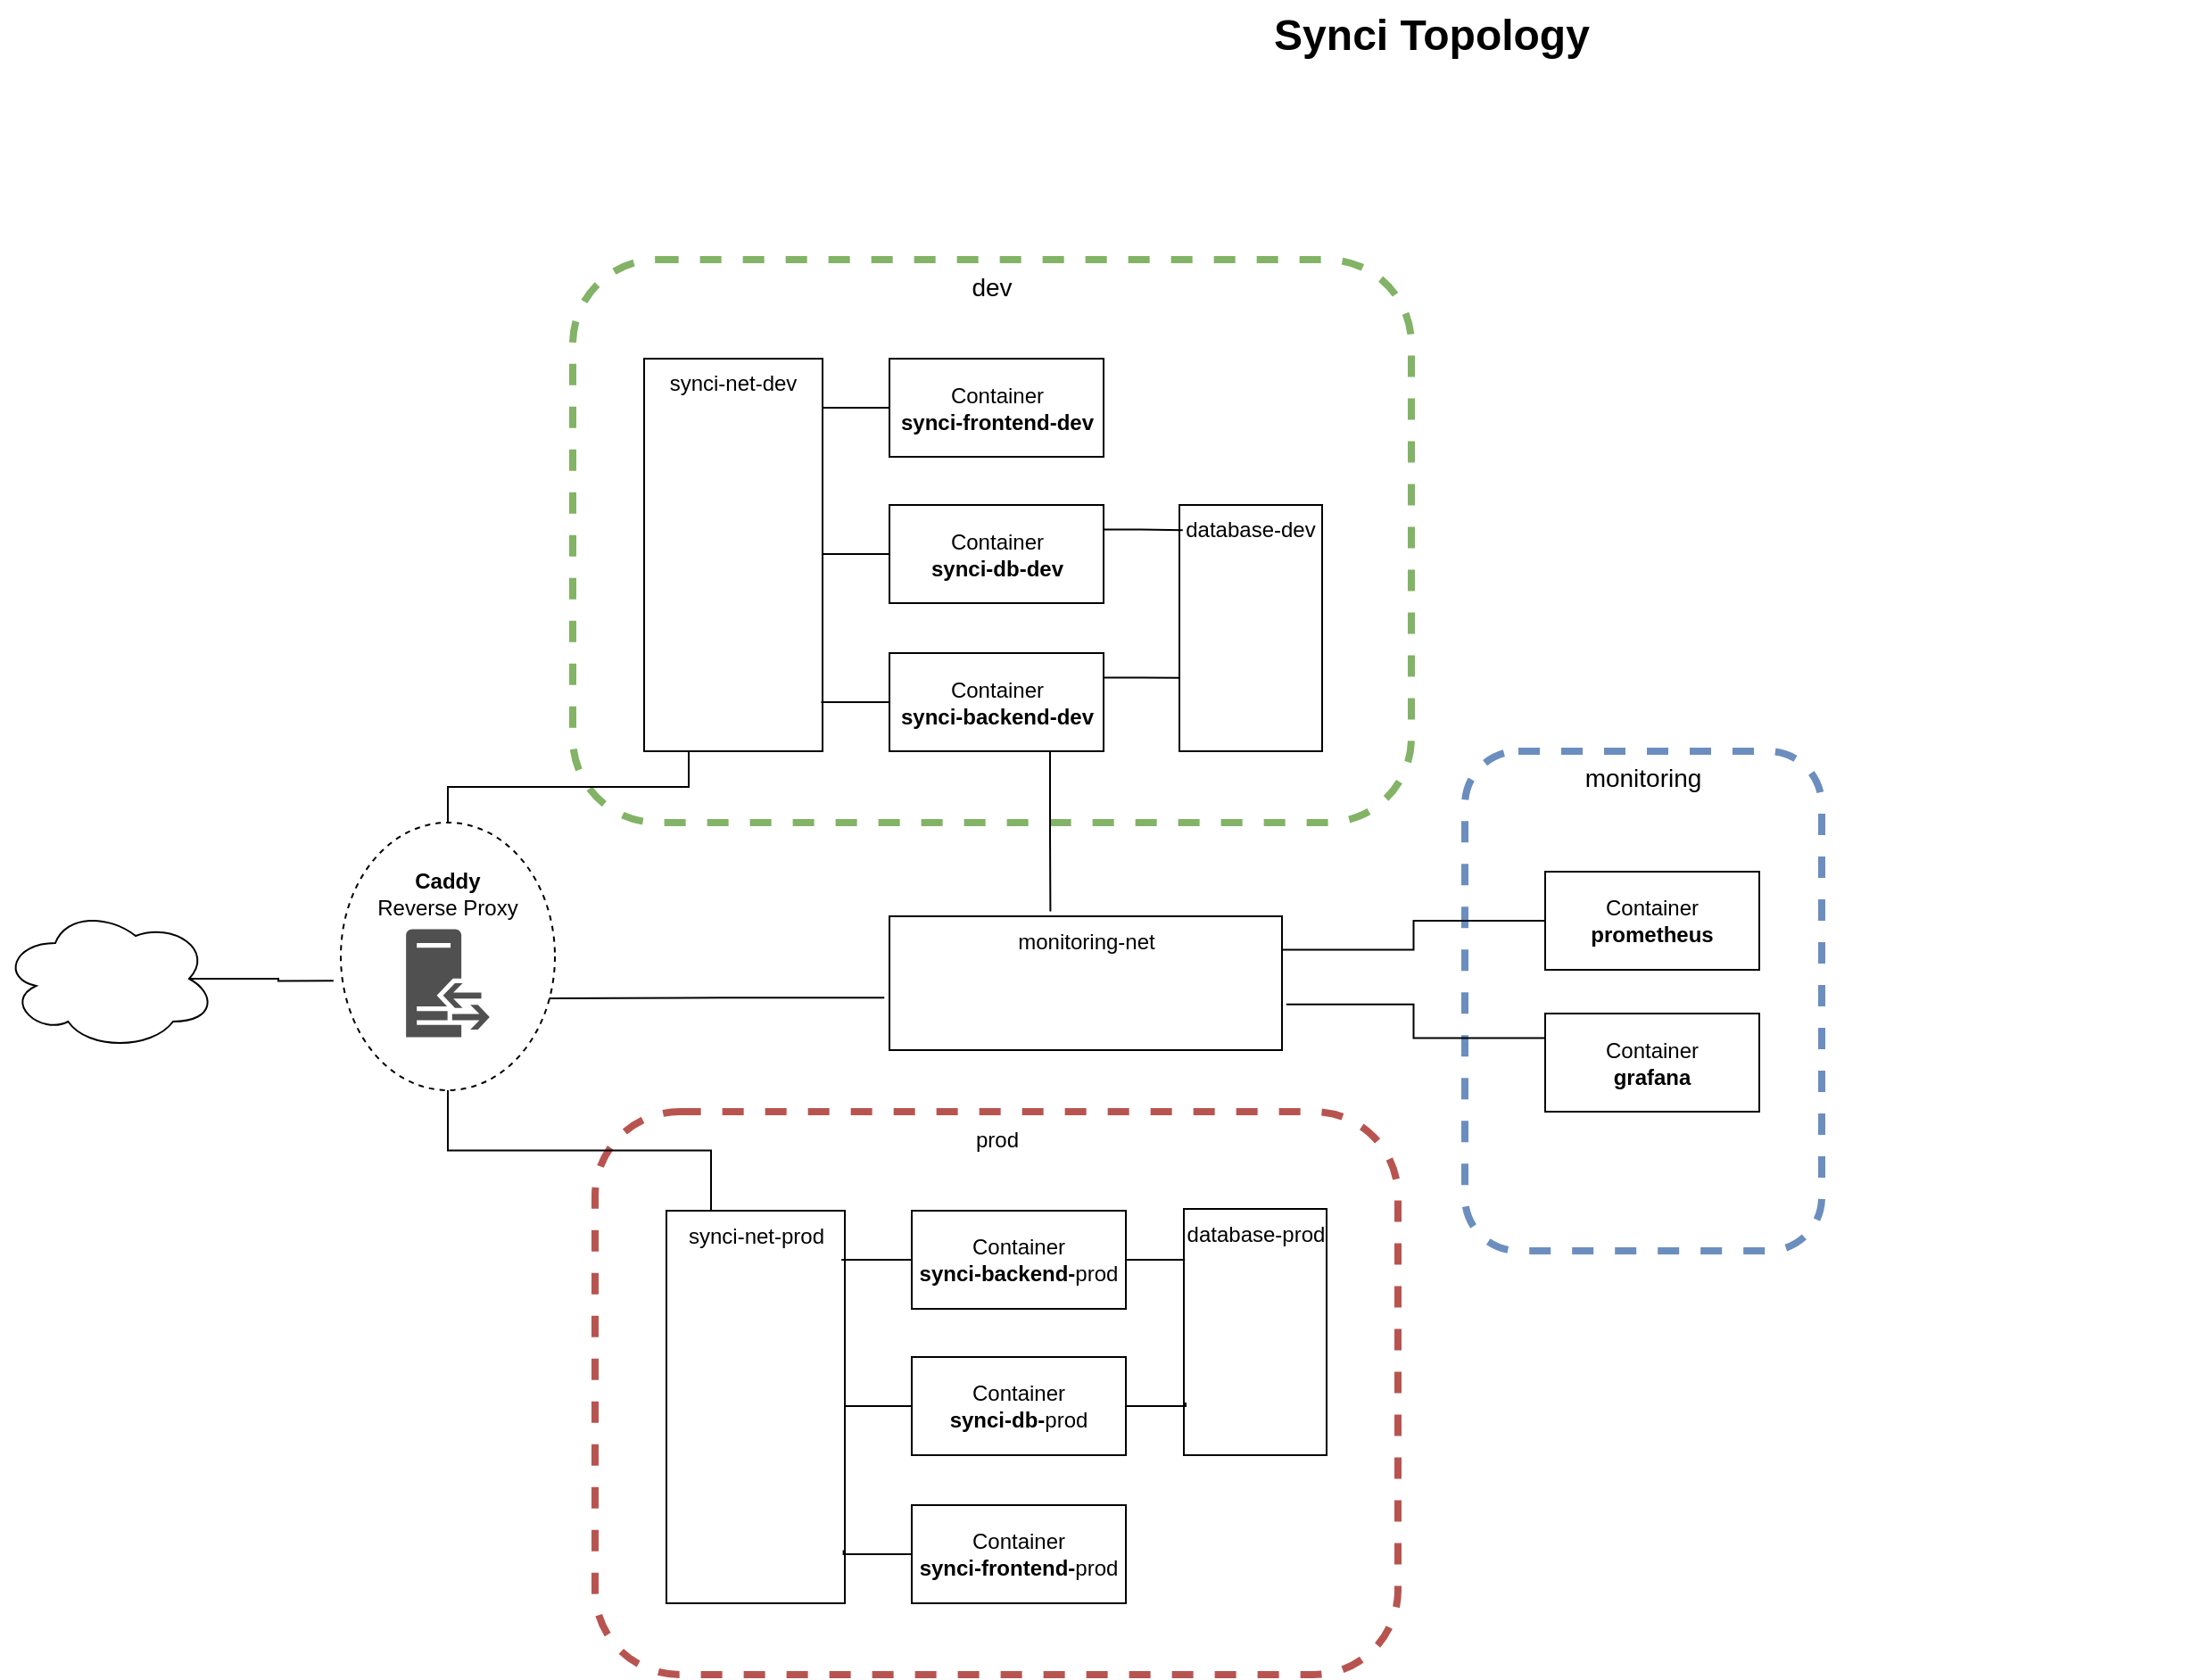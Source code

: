 <mxfile version="24.7.17">
  <diagram name="Page-1" id="e3a06f82-3646-2815-327d-82caf3d4e204">
    <mxGraphModel dx="1235" dy="791" grid="1" gridSize="10" guides="1" tooltips="1" connect="1" arrows="1" fold="1" page="1" pageScale="1.5" pageWidth="1169" pageHeight="826" background="none" math="0" shadow="0">
      <root>
        <mxCell id="0" style=";html=1;" />
        <mxCell id="1" style=";html=1;" parent="0" />
        <mxCell id="fnQi2RxQKWA64FvyqPg7-61" value="" style="ellipse;whiteSpace=wrap;html=1;fillColor=none;dashed=1;" parent="1" vertex="1">
          <mxGeometry x="310" y="490" width="120" height="150" as="geometry" />
        </mxCell>
        <mxCell id="6a7d8f32e03d9370-60" value="dev" style="whiteSpace=wrap;html=1;fillColor=none;fontSize=14;strokeColor=#82b366;verticalAlign=top;strokeWidth=4;dashed=1;rounded=1;" parent="1" vertex="1">
          <mxGeometry x="440" y="174.5" width="470" height="315.5" as="geometry" />
        </mxCell>
        <mxCell id="6a7d8f32e03d9370-62" value="Synci Topology" style="text;strokeColor=none;fillColor=none;html=1;fontSize=24;fontStyle=1;verticalAlign=middle;align=center;" parent="1" vertex="1">
          <mxGeometry x="490" y="29" width="861" height="40" as="geometry" />
        </mxCell>
        <mxCell id="fnQi2RxQKWA64FvyqPg7-3" value="" style="sketch=0;pointerEvents=1;shadow=0;dashed=0;html=1;strokeColor=none;fillColor=#505050;labelPosition=center;verticalLabelPosition=bottom;verticalAlign=top;outlineConnect=0;align=center;shape=mxgraph.office.servers.reverse_proxy;" parent="1" vertex="1">
          <mxGeometry x="346.57" y="549.72" width="46.85" height="60.56" as="geometry" />
        </mxCell>
        <mxCell id="fnQi2RxQKWA64FvyqPg7-4" value="&lt;b&gt;Caddy &lt;br&gt;&lt;/b&gt;Reverse Proxy" style="text;html=1;align=center;verticalAlign=middle;whiteSpace=wrap;rounded=0;" parent="1" vertex="1">
          <mxGeometry x="309.99" y="509.72" width="120" height="40" as="geometry" />
        </mxCell>
        <mxCell id="fnQi2RxQKWA64FvyqPg7-58" style="edgeStyle=orthogonalEdgeStyle;rounded=0;orthogonalLoop=1;jettySize=auto;html=1;exitX=0.75;exitY=1;exitDx=0;exitDy=0;entryX=0.41;entryY=-0.036;entryDx=0;entryDy=0;endArrow=none;endFill=0;entryPerimeter=0;" parent="1" source="fnQi2RxQKWA64FvyqPg7-8" target="fnQi2RxQKWA64FvyqPg7-23" edge="1">
          <mxGeometry relative="1" as="geometry" />
        </mxCell>
        <mxCell id="fnQi2RxQKWA64FvyqPg7-8" value="Container&lt;br&gt;&lt;b&gt;synci-backend-dev&lt;/b&gt;" style="html=1;whiteSpace=wrap;" parent="1" vertex="1">
          <mxGeometry x="617.5" y="395" width="120" height="55" as="geometry" />
        </mxCell>
        <mxCell id="fnQi2RxQKWA64FvyqPg7-9" value="Container&lt;br&gt;&lt;b&gt;synci-frontend-dev&lt;/b&gt;" style="html=1;whiteSpace=wrap;" parent="1" vertex="1">
          <mxGeometry x="617.5" y="230" width="120" height="55" as="geometry" />
        </mxCell>
        <mxCell id="fnQi2RxQKWA64FvyqPg7-39" style="edgeStyle=orthogonalEdgeStyle;rounded=0;orthogonalLoop=1;jettySize=auto;html=1;exitX=0;exitY=0.5;exitDx=0;exitDy=0;entryX=1;entryY=0.5;entryDx=0;entryDy=0;endArrow=none;endFill=0;" parent="1" source="fnQi2RxQKWA64FvyqPg7-10" target="fnQi2RxQKWA64FvyqPg7-24" edge="1">
          <mxGeometry relative="1" as="geometry" />
        </mxCell>
        <mxCell id="fnQi2RxQKWA64FvyqPg7-10" value="Container&lt;br&gt;&lt;b&gt;synci-db-dev&lt;/b&gt;" style="html=1;whiteSpace=wrap;" parent="1" vertex="1">
          <mxGeometry x="617.5" y="312" width="120" height="55" as="geometry" />
        </mxCell>
        <mxCell id="fnQi2RxQKWA64FvyqPg7-11" value="" style="ellipse;shape=cloud;whiteSpace=wrap;html=1;" parent="1" vertex="1">
          <mxGeometry x="120" y="537.5" width="120" height="80" as="geometry" />
        </mxCell>
        <mxCell id="fnQi2RxQKWA64FvyqPg7-21" value="database-dev" style="rounded=0;whiteSpace=wrap;html=1;align=center;verticalAlign=top;" parent="1" vertex="1">
          <mxGeometry x="780" y="312" width="80" height="138" as="geometry" />
        </mxCell>
        <mxCell id="fnQi2RxQKWA64FvyqPg7-23" value="monitoring-net" style="rounded=0;whiteSpace=wrap;html=1;verticalAlign=top;" parent="1" vertex="1">
          <mxGeometry x="617.5" y="542.5" width="220" height="75" as="geometry" />
        </mxCell>
        <mxCell id="fnQi2RxQKWA64FvyqPg7-63" style="edgeStyle=orthogonalEdgeStyle;rounded=0;orthogonalLoop=1;jettySize=auto;html=1;exitX=0.25;exitY=1;exitDx=0;exitDy=0;entryX=0.5;entryY=0;entryDx=0;entryDy=0;endArrow=none;endFill=0;" parent="1" source="fnQi2RxQKWA64FvyqPg7-24" target="fnQi2RxQKWA64FvyqPg7-61" edge="1">
          <mxGeometry relative="1" as="geometry" />
        </mxCell>
        <mxCell id="fnQi2RxQKWA64FvyqPg7-24" value="synci-net-dev" style="rounded=0;whiteSpace=wrap;html=1;verticalAlign=top;" parent="1" vertex="1">
          <mxGeometry x="480" y="230" width="100" height="220" as="geometry" />
        </mxCell>
        <mxCell id="fnQi2RxQKWA64FvyqPg7-26" value="monitoring" style="whiteSpace=wrap;html=1;fillColor=none;fontSize=14;strokeColor=#6c8ebf;verticalAlign=top;strokeWidth=4;dashed=1;rounded=1;" parent="1" vertex="1">
          <mxGeometry x="940" y="450" width="200" height="280" as="geometry" />
        </mxCell>
        <mxCell id="fnQi2RxQKWA64FvyqPg7-74" style="edgeStyle=orthogonalEdgeStyle;rounded=0;orthogonalLoop=1;jettySize=auto;html=1;exitX=0;exitY=0.25;exitDx=0;exitDy=0;entryX=1.011;entryY=0.659;entryDx=0;entryDy=0;entryPerimeter=0;endArrow=none;endFill=0;" parent="1" source="fnQi2RxQKWA64FvyqPg7-27" target="fnQi2RxQKWA64FvyqPg7-23" edge="1">
          <mxGeometry relative="1" as="geometry" />
        </mxCell>
        <mxCell id="fnQi2RxQKWA64FvyqPg7-27" value="Container&lt;br&gt;&lt;b&gt;grafana&lt;/b&gt;" style="html=1;whiteSpace=wrap;" parent="1" vertex="1">
          <mxGeometry x="985" y="597" width="120" height="55" as="geometry" />
        </mxCell>
        <mxCell id="fnQi2RxQKWA64FvyqPg7-73" style="edgeStyle=orthogonalEdgeStyle;rounded=0;orthogonalLoop=1;jettySize=auto;html=1;exitX=0;exitY=0.5;exitDx=0;exitDy=0;entryX=1;entryY=0.25;entryDx=0;entryDy=0;endArrow=none;endFill=0;" parent="1" source="fnQi2RxQKWA64FvyqPg7-28" target="fnQi2RxQKWA64FvyqPg7-23" edge="1">
          <mxGeometry relative="1" as="geometry" />
        </mxCell>
        <mxCell id="fnQi2RxQKWA64FvyqPg7-28" value="Container&lt;br&gt;&lt;b&gt;prometheus&lt;/b&gt;" style="html=1;whiteSpace=wrap;" parent="1" vertex="1">
          <mxGeometry x="985" y="517.5" width="120" height="55" as="geometry" />
        </mxCell>
        <mxCell id="fnQi2RxQKWA64FvyqPg7-33" style="edgeStyle=orthogonalEdgeStyle;rounded=0;orthogonalLoop=1;jettySize=auto;html=1;exitX=1;exitY=0.25;exitDx=0;exitDy=0;entryX=0.024;entryY=0.102;entryDx=0;entryDy=0;entryPerimeter=0;endArrow=none;endFill=0;" parent="1" source="fnQi2RxQKWA64FvyqPg7-10" target="fnQi2RxQKWA64FvyqPg7-21" edge="1">
          <mxGeometry relative="1" as="geometry" />
        </mxCell>
        <mxCell id="fnQi2RxQKWA64FvyqPg7-35" style="edgeStyle=orthogonalEdgeStyle;rounded=0;orthogonalLoop=1;jettySize=auto;html=1;exitX=1;exitY=0.25;exitDx=0;exitDy=0;entryX=0.005;entryY=0.702;entryDx=0;entryDy=0;entryPerimeter=0;endArrow=none;endFill=0;" parent="1" source="fnQi2RxQKWA64FvyqPg7-8" target="fnQi2RxQKWA64FvyqPg7-21" edge="1">
          <mxGeometry relative="1" as="geometry" />
        </mxCell>
        <mxCell id="fnQi2RxQKWA64FvyqPg7-38" style="edgeStyle=orthogonalEdgeStyle;rounded=0;orthogonalLoop=1;jettySize=auto;html=1;exitX=0;exitY=0.5;exitDx=0;exitDy=0;entryX=0.997;entryY=0.121;entryDx=0;entryDy=0;entryPerimeter=0;endArrow=none;endFill=0;" parent="1" source="fnQi2RxQKWA64FvyqPg7-9" target="fnQi2RxQKWA64FvyqPg7-24" edge="1">
          <mxGeometry relative="1" as="geometry" />
        </mxCell>
        <mxCell id="fnQi2RxQKWA64FvyqPg7-40" style="edgeStyle=orthogonalEdgeStyle;rounded=0;orthogonalLoop=1;jettySize=auto;html=1;exitX=0;exitY=0.5;exitDx=0;exitDy=0;entryX=0.992;entryY=0.877;entryDx=0;entryDy=0;entryPerimeter=0;endArrow=none;endFill=0;" parent="1" source="fnQi2RxQKWA64FvyqPg7-8" target="fnQi2RxQKWA64FvyqPg7-24" edge="1">
          <mxGeometry relative="1" as="geometry" />
        </mxCell>
        <mxCell id="fnQi2RxQKWA64FvyqPg7-42" value="&lt;span style=&quot;font-size: 12px;&quot;&gt;prod&lt;/span&gt;" style="whiteSpace=wrap;html=1;fillColor=none;fontSize=14;strokeColor=#b85450;verticalAlign=top;strokeWidth=4;dashed=1;rounded=1;" parent="1" vertex="1">
          <mxGeometry x="452.5" y="652" width="450" height="315.5" as="geometry" />
        </mxCell>
        <mxCell id="fnQi2RxQKWA64FvyqPg7-44" value="Container&lt;br&gt;&lt;b&gt;synci-backend-&lt;/b&gt;prod" style="html=1;whiteSpace=wrap;" parent="1" vertex="1">
          <mxGeometry x="630" y="707.5" width="120" height="55" as="geometry" />
        </mxCell>
        <mxCell id="fnQi2RxQKWA64FvyqPg7-45" value="Container&lt;br&gt;&lt;b&gt;synci-frontend-&lt;/b&gt;prod" style="html=1;whiteSpace=wrap;" parent="1" vertex="1">
          <mxGeometry x="630" y="872.5" width="120" height="55" as="geometry" />
        </mxCell>
        <mxCell id="fnQi2RxQKWA64FvyqPg7-46" style="edgeStyle=orthogonalEdgeStyle;rounded=0;orthogonalLoop=1;jettySize=auto;html=1;exitX=0;exitY=0.5;exitDx=0;exitDy=0;entryX=1;entryY=0.5;entryDx=0;entryDy=0;endArrow=none;endFill=0;" parent="1" source="fnQi2RxQKWA64FvyqPg7-47" target="fnQi2RxQKWA64FvyqPg7-49" edge="1">
          <mxGeometry relative="1" as="geometry" />
        </mxCell>
        <mxCell id="fnQi2RxQKWA64FvyqPg7-47" value="Container&lt;br&gt;&lt;b&gt;synci-db-&lt;/b&gt;prod" style="html=1;whiteSpace=wrap;" parent="1" vertex="1">
          <mxGeometry x="630" y="789.5" width="120" height="55" as="geometry" />
        </mxCell>
        <mxCell id="fnQi2RxQKWA64FvyqPg7-48" value="database-prod" style="rounded=0;whiteSpace=wrap;html=1;align=center;verticalAlign=top;" parent="1" vertex="1">
          <mxGeometry x="782.5" y="706.5" width="80" height="138" as="geometry" />
        </mxCell>
        <mxCell id="fnQi2RxQKWA64FvyqPg7-62" style="edgeStyle=orthogonalEdgeStyle;rounded=0;orthogonalLoop=1;jettySize=auto;html=1;exitX=0.25;exitY=0;exitDx=0;exitDy=0;entryX=0.5;entryY=1;entryDx=0;entryDy=0;endArrow=none;endFill=0;" parent="1" source="fnQi2RxQKWA64FvyqPg7-49" target="fnQi2RxQKWA64FvyqPg7-61" edge="1">
          <mxGeometry relative="1" as="geometry" />
        </mxCell>
        <mxCell id="fnQi2RxQKWA64FvyqPg7-49" value="synci-net-prod" style="rounded=0;whiteSpace=wrap;html=1;verticalAlign=top;" parent="1" vertex="1">
          <mxGeometry x="492.5" y="707.5" width="100" height="220" as="geometry" />
        </mxCell>
        <mxCell id="fnQi2RxQKWA64FvyqPg7-64" style="edgeStyle=orthogonalEdgeStyle;rounded=0;orthogonalLoop=1;jettySize=auto;html=1;exitX=-0.013;exitY=0.608;exitDx=0;exitDy=0;entryX=0.973;entryY=0.657;entryDx=0;entryDy=0;entryPerimeter=0;endArrow=none;endFill=0;exitPerimeter=0;" parent="1" source="fnQi2RxQKWA64FvyqPg7-23" target="fnQi2RxQKWA64FvyqPg7-61" edge="1">
          <mxGeometry relative="1" as="geometry" />
        </mxCell>
        <mxCell id="fnQi2RxQKWA64FvyqPg7-66" style="edgeStyle=orthogonalEdgeStyle;rounded=0;orthogonalLoop=1;jettySize=auto;html=1;exitX=0;exitY=0.5;exitDx=0;exitDy=0;entryX=0.981;entryY=0.122;entryDx=0;entryDy=0;entryPerimeter=0;endArrow=none;endFill=0;" parent="1" source="fnQi2RxQKWA64FvyqPg7-44" target="fnQi2RxQKWA64FvyqPg7-49" edge="1">
          <mxGeometry relative="1" as="geometry" />
        </mxCell>
        <mxCell id="fnQi2RxQKWA64FvyqPg7-67" style="edgeStyle=orthogonalEdgeStyle;rounded=0;orthogonalLoop=1;jettySize=auto;html=1;exitX=0;exitY=0.5;exitDx=0;exitDy=0;entryX=0.993;entryY=0.865;entryDx=0;entryDy=0;entryPerimeter=0;endArrow=none;endFill=0;" parent="1" source="fnQi2RxQKWA64FvyqPg7-45" target="fnQi2RxQKWA64FvyqPg7-49" edge="1">
          <mxGeometry relative="1" as="geometry" />
        </mxCell>
        <mxCell id="fnQi2RxQKWA64FvyqPg7-68" style="edgeStyle=orthogonalEdgeStyle;rounded=0;orthogonalLoop=1;jettySize=auto;html=1;exitX=1;exitY=0.5;exitDx=0;exitDy=0;entryX=0.012;entryY=0.786;entryDx=0;entryDy=0;entryPerimeter=0;endArrow=none;endFill=0;" parent="1" source="fnQi2RxQKWA64FvyqPg7-47" target="fnQi2RxQKWA64FvyqPg7-48" edge="1">
          <mxGeometry relative="1" as="geometry" />
        </mxCell>
        <mxCell id="fnQi2RxQKWA64FvyqPg7-69" style="edgeStyle=orthogonalEdgeStyle;rounded=0;orthogonalLoop=1;jettySize=auto;html=1;exitX=1;exitY=0.5;exitDx=0;exitDy=0;entryX=0.007;entryY=0.209;entryDx=0;entryDy=0;entryPerimeter=0;endArrow=none;endFill=0;" parent="1" source="fnQi2RxQKWA64FvyqPg7-44" target="fnQi2RxQKWA64FvyqPg7-48" edge="1">
          <mxGeometry relative="1" as="geometry" />
        </mxCell>
        <mxCell id="fnQi2RxQKWA64FvyqPg7-75" style="edgeStyle=orthogonalEdgeStyle;rounded=0;orthogonalLoop=1;jettySize=auto;html=1;exitX=0.875;exitY=0.5;exitDx=0;exitDy=0;exitPerimeter=0;entryX=-0.034;entryY=0.591;entryDx=0;entryDy=0;entryPerimeter=0;endArrow=none;endFill=0;" parent="1" source="fnQi2RxQKWA64FvyqPg7-11" target="fnQi2RxQKWA64FvyqPg7-61" edge="1">
          <mxGeometry relative="1" as="geometry" />
        </mxCell>
      </root>
    </mxGraphModel>
  </diagram>
</mxfile>
